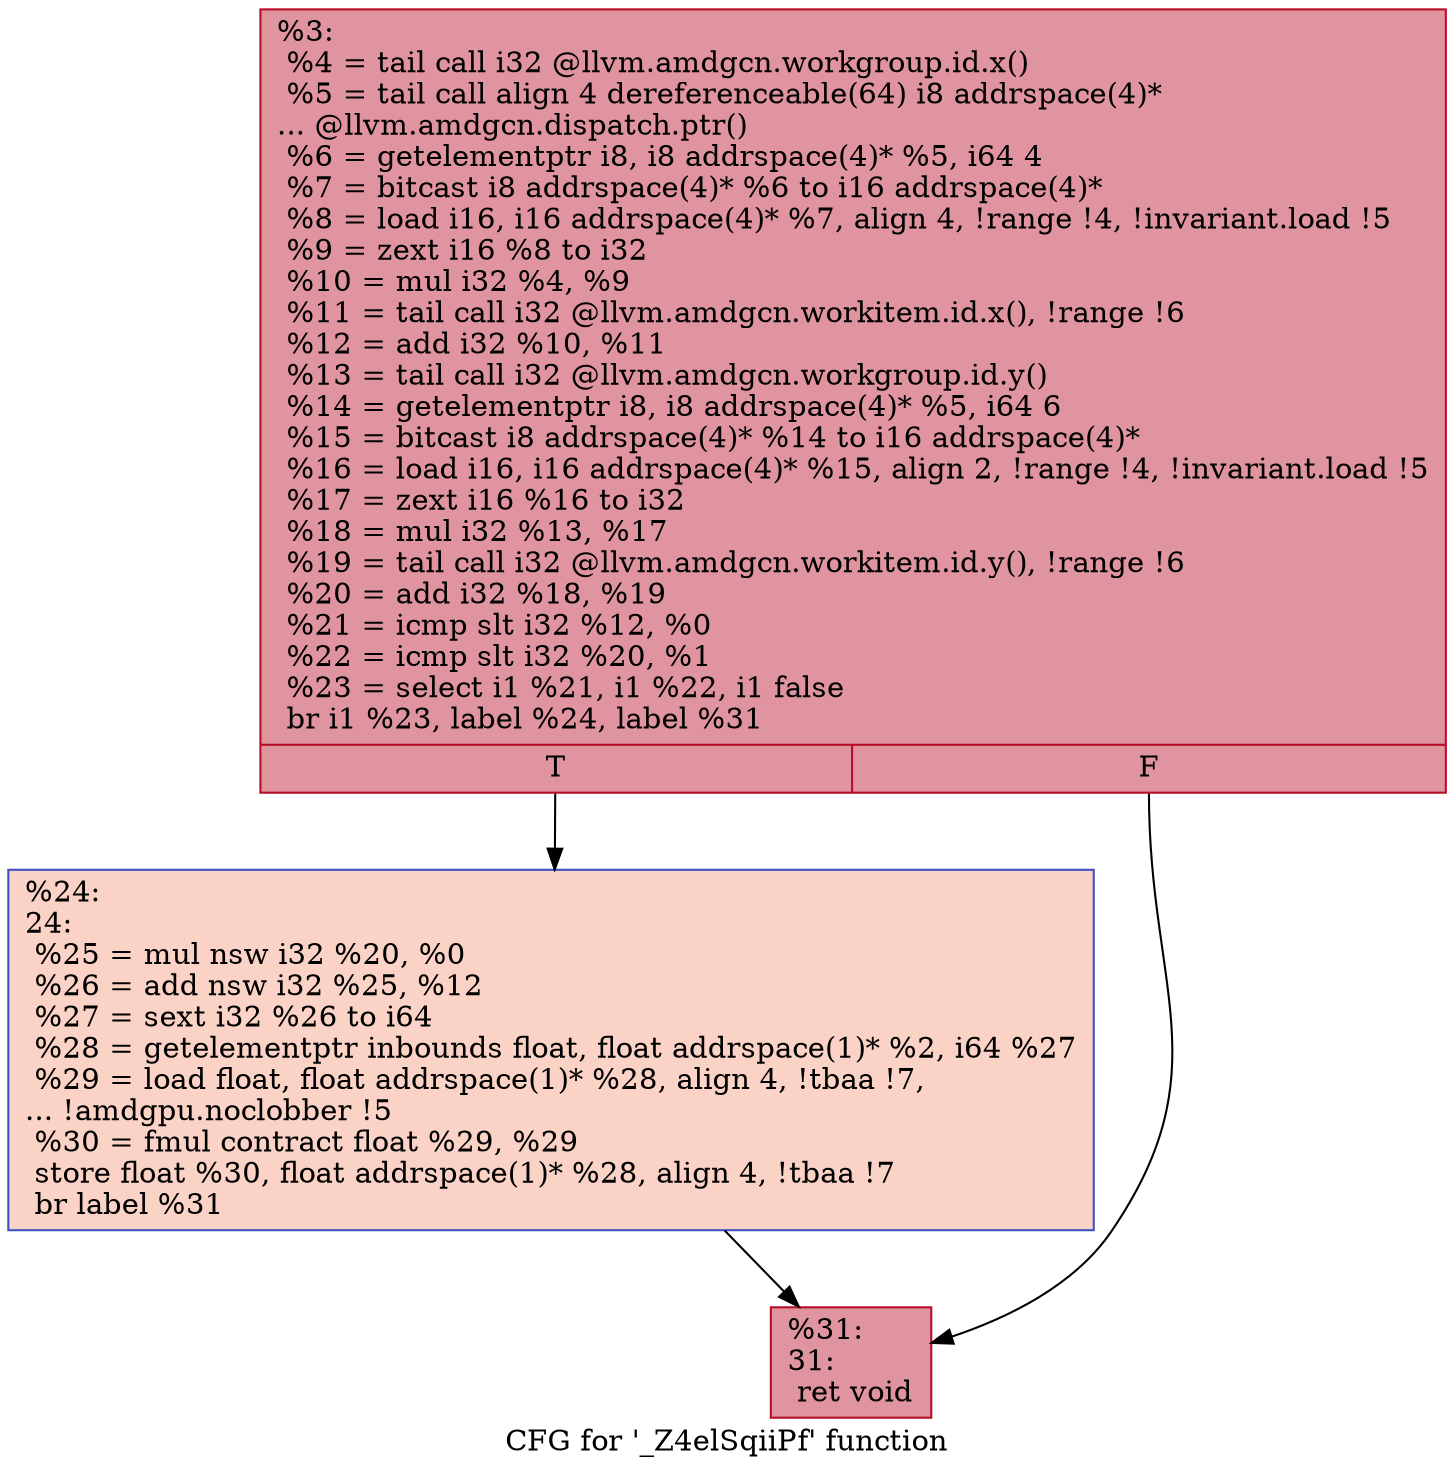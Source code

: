 digraph "CFG for '_Z4elSqiiPf' function" {
	label="CFG for '_Z4elSqiiPf' function";

	Node0x5afd1f0 [shape=record,color="#b70d28ff", style=filled, fillcolor="#b70d2870",label="{%3:\l  %4 = tail call i32 @llvm.amdgcn.workgroup.id.x()\l  %5 = tail call align 4 dereferenceable(64) i8 addrspace(4)*\l... @llvm.amdgcn.dispatch.ptr()\l  %6 = getelementptr i8, i8 addrspace(4)* %5, i64 4\l  %7 = bitcast i8 addrspace(4)* %6 to i16 addrspace(4)*\l  %8 = load i16, i16 addrspace(4)* %7, align 4, !range !4, !invariant.load !5\l  %9 = zext i16 %8 to i32\l  %10 = mul i32 %4, %9\l  %11 = tail call i32 @llvm.amdgcn.workitem.id.x(), !range !6\l  %12 = add i32 %10, %11\l  %13 = tail call i32 @llvm.amdgcn.workgroup.id.y()\l  %14 = getelementptr i8, i8 addrspace(4)* %5, i64 6\l  %15 = bitcast i8 addrspace(4)* %14 to i16 addrspace(4)*\l  %16 = load i16, i16 addrspace(4)* %15, align 2, !range !4, !invariant.load !5\l  %17 = zext i16 %16 to i32\l  %18 = mul i32 %13, %17\l  %19 = tail call i32 @llvm.amdgcn.workitem.id.y(), !range !6\l  %20 = add i32 %18, %19\l  %21 = icmp slt i32 %12, %0\l  %22 = icmp slt i32 %20, %1\l  %23 = select i1 %21, i1 %22, i1 false\l  br i1 %23, label %24, label %31\l|{<s0>T|<s1>F}}"];
	Node0x5afd1f0:s0 -> Node0x5b00cb0;
	Node0x5afd1f0:s1 -> Node0x5b00d40;
	Node0x5b00cb0 [shape=record,color="#3d50c3ff", style=filled, fillcolor="#f59c7d70",label="{%24:\l24:                                               \l  %25 = mul nsw i32 %20, %0\l  %26 = add nsw i32 %25, %12\l  %27 = sext i32 %26 to i64\l  %28 = getelementptr inbounds float, float addrspace(1)* %2, i64 %27\l  %29 = load float, float addrspace(1)* %28, align 4, !tbaa !7,\l... !amdgpu.noclobber !5\l  %30 = fmul contract float %29, %29\l  store float %30, float addrspace(1)* %28, align 4, !tbaa !7\l  br label %31\l}"];
	Node0x5b00cb0 -> Node0x5b00d40;
	Node0x5b00d40 [shape=record,color="#b70d28ff", style=filled, fillcolor="#b70d2870",label="{%31:\l31:                                               \l  ret void\l}"];
}
